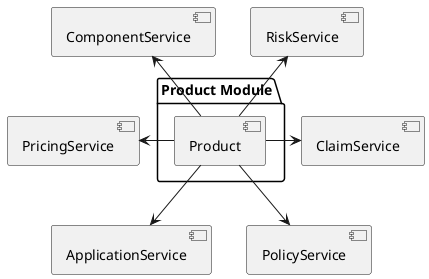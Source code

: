 @startuml

package "Product Module" as productModule {
  [Product] as product
}

[PricingService] as pricingS
[ComponentService] as componentS
[RiskService] as riskS
[ApplicationService] as applicationS
[PolicyService] as policyS
[ClaimService] as claimS


componentS <-- product
riskS <-- product
pricingS <- product

product --> applicationS
product --> policyS
product -> claimS

@enduml
